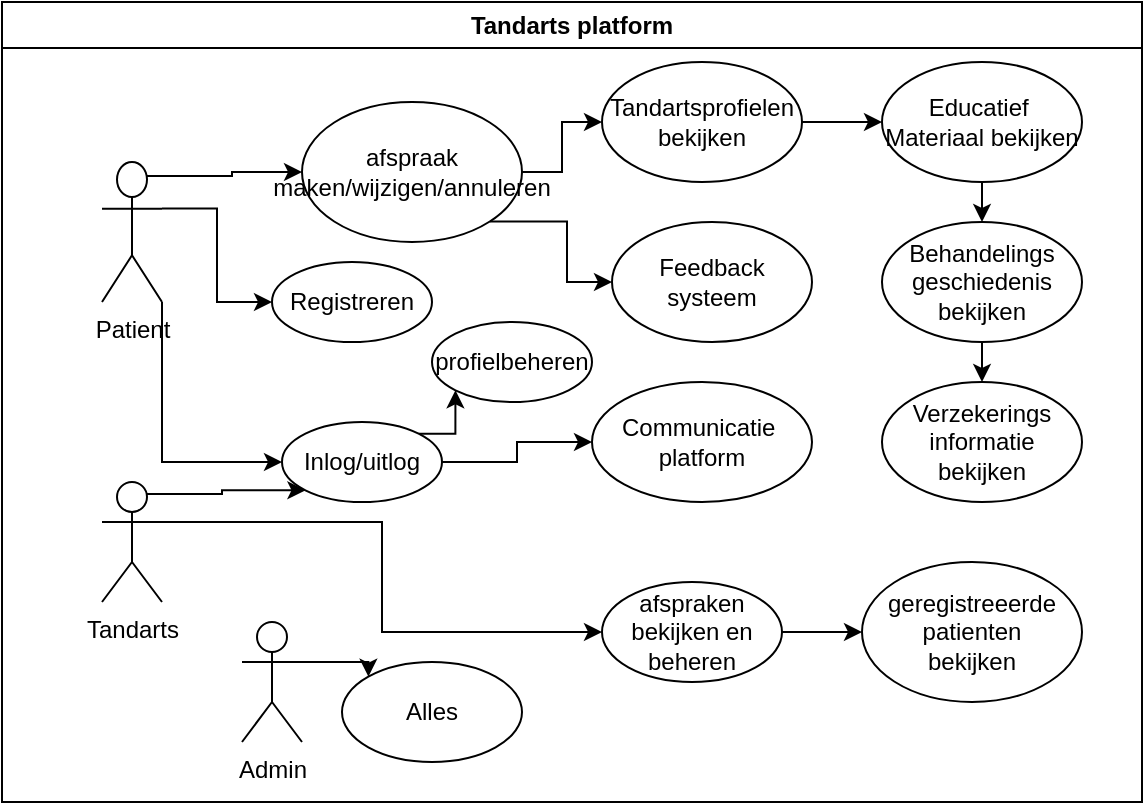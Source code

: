 <mxfile version="24.7.8">
  <diagram name="Page-1" id="PStFc8_A18yKIWVH-OUM">
    <mxGraphModel dx="875" dy="481" grid="1" gridSize="10" guides="1" tooltips="1" connect="1" arrows="1" fold="1" page="1" pageScale="1" pageWidth="850" pageHeight="1100" math="0" shadow="0">
      <root>
        <mxCell id="0" />
        <mxCell id="1" parent="0" />
        <mxCell id="h6NOjBixEb_fyDKGMwi7-15" value="Tandarts platform" style="swimlane;whiteSpace=wrap;html=1;" vertex="1" parent="1">
          <mxGeometry x="130" y="40" width="570" height="400" as="geometry" />
        </mxCell>
        <mxCell id="h6NOjBixEb_fyDKGMwi7-35" style="edgeStyle=orthogonalEdgeStyle;rounded=0;orthogonalLoop=1;jettySize=auto;html=1;exitX=1;exitY=0.5;exitDx=0;exitDy=0;" edge="1" parent="h6NOjBixEb_fyDKGMwi7-15" source="h6NOjBixEb_fyDKGMwi7-2" target="h6NOjBixEb_fyDKGMwi7-20">
          <mxGeometry relative="1" as="geometry" />
        </mxCell>
        <mxCell id="h6NOjBixEb_fyDKGMwi7-46" style="edgeStyle=orthogonalEdgeStyle;rounded=0;orthogonalLoop=1;jettySize=auto;html=1;exitX=1;exitY=0;exitDx=0;exitDy=0;entryX=0;entryY=1;entryDx=0;entryDy=0;" edge="1" parent="h6NOjBixEb_fyDKGMwi7-15" source="h6NOjBixEb_fyDKGMwi7-2" target="h6NOjBixEb_fyDKGMwi7-5">
          <mxGeometry relative="1" as="geometry" />
        </mxCell>
        <mxCell id="h6NOjBixEb_fyDKGMwi7-2" value="&lt;div&gt;Inlog/uitlog&lt;/div&gt;" style="ellipse;whiteSpace=wrap;html=1;" vertex="1" parent="h6NOjBixEb_fyDKGMwi7-15">
          <mxGeometry x="140" y="210" width="80" height="40" as="geometry" />
        </mxCell>
        <mxCell id="h6NOjBixEb_fyDKGMwi7-4" value="Registreren" style="ellipse;whiteSpace=wrap;html=1;" vertex="1" parent="h6NOjBixEb_fyDKGMwi7-15">
          <mxGeometry x="135" y="130" width="80" height="40" as="geometry" />
        </mxCell>
        <mxCell id="h6NOjBixEb_fyDKGMwi7-5" value="&lt;div&gt;profielbeheren&lt;/div&gt;" style="ellipse;whiteSpace=wrap;html=1;" vertex="1" parent="h6NOjBixEb_fyDKGMwi7-15">
          <mxGeometry x="215" y="160" width="80" height="40" as="geometry" />
        </mxCell>
        <mxCell id="h6NOjBixEb_fyDKGMwi7-37" style="edgeStyle=orthogonalEdgeStyle;rounded=0;orthogonalLoop=1;jettySize=auto;html=1;exitX=1;exitY=0.5;exitDx=0;exitDy=0;entryX=0;entryY=0.5;entryDx=0;entryDy=0;" edge="1" parent="h6NOjBixEb_fyDKGMwi7-15" source="h6NOjBixEb_fyDKGMwi7-7" target="h6NOjBixEb_fyDKGMwi7-14">
          <mxGeometry relative="1" as="geometry" />
        </mxCell>
        <mxCell id="h6NOjBixEb_fyDKGMwi7-40" style="edgeStyle=orthogonalEdgeStyle;rounded=0;orthogonalLoop=1;jettySize=auto;html=1;exitX=1;exitY=1;exitDx=0;exitDy=0;" edge="1" parent="h6NOjBixEb_fyDKGMwi7-15" source="h6NOjBixEb_fyDKGMwi7-7" target="h6NOjBixEb_fyDKGMwi7-21">
          <mxGeometry relative="1" as="geometry" />
        </mxCell>
        <mxCell id="h6NOjBixEb_fyDKGMwi7-7" value="&lt;div&gt;afspraak maken/wijzigen/annuleren&lt;/div&gt;" style="ellipse;whiteSpace=wrap;html=1;" vertex="1" parent="h6NOjBixEb_fyDKGMwi7-15">
          <mxGeometry x="150" y="50" width="110" height="70" as="geometry" />
        </mxCell>
        <mxCell id="h6NOjBixEb_fyDKGMwi7-43" style="edgeStyle=orthogonalEdgeStyle;rounded=0;orthogonalLoop=1;jettySize=auto;html=1;exitX=1;exitY=0.5;exitDx=0;exitDy=0;" edge="1" parent="h6NOjBixEb_fyDKGMwi7-15" source="h6NOjBixEb_fyDKGMwi7-8" target="h6NOjBixEb_fyDKGMwi7-12">
          <mxGeometry relative="1" as="geometry" />
        </mxCell>
        <mxCell id="h6NOjBixEb_fyDKGMwi7-8" value="afspraken bekijken en beheren" style="ellipse;whiteSpace=wrap;html=1;" vertex="1" parent="h6NOjBixEb_fyDKGMwi7-15">
          <mxGeometry x="300" y="290" width="90" height="50" as="geometry" />
        </mxCell>
        <mxCell id="h6NOjBixEb_fyDKGMwi7-12" value="&lt;div&gt;geregistreeerde patienten&lt;/div&gt;&lt;div&gt;bekijken&lt;br&gt;&lt;/div&gt;" style="ellipse;whiteSpace=wrap;html=1;" vertex="1" parent="h6NOjBixEb_fyDKGMwi7-15">
          <mxGeometry x="430" y="280" width="110" height="70" as="geometry" />
        </mxCell>
        <mxCell id="h6NOjBixEb_fyDKGMwi7-38" style="edgeStyle=orthogonalEdgeStyle;rounded=0;orthogonalLoop=1;jettySize=auto;html=1;exitX=1;exitY=0.5;exitDx=0;exitDy=0;entryX=0;entryY=0.5;entryDx=0;entryDy=0;" edge="1" parent="h6NOjBixEb_fyDKGMwi7-15" source="h6NOjBixEb_fyDKGMwi7-14" target="h6NOjBixEb_fyDKGMwi7-19">
          <mxGeometry relative="1" as="geometry" />
        </mxCell>
        <mxCell id="h6NOjBixEb_fyDKGMwi7-14" value="&lt;div&gt;Tandartsprofielen&lt;/div&gt;&lt;div&gt;bekijken&lt;br&gt;&lt;/div&gt;" style="ellipse;whiteSpace=wrap;html=1;" vertex="1" parent="h6NOjBixEb_fyDKGMwi7-15">
          <mxGeometry x="300" y="30" width="100" height="60" as="geometry" />
        </mxCell>
        <mxCell id="h6NOjBixEb_fyDKGMwi7-41" style="edgeStyle=orthogonalEdgeStyle;rounded=0;orthogonalLoop=1;jettySize=auto;html=1;exitX=0.5;exitY=1;exitDx=0;exitDy=0;entryX=0.5;entryY=0;entryDx=0;entryDy=0;" edge="1" parent="h6NOjBixEb_fyDKGMwi7-15" source="h6NOjBixEb_fyDKGMwi7-16" target="h6NOjBixEb_fyDKGMwi7-18">
          <mxGeometry relative="1" as="geometry" />
        </mxCell>
        <mxCell id="h6NOjBixEb_fyDKGMwi7-16" value="Behandelings geschiedenis bekijken" style="ellipse;whiteSpace=wrap;html=1;" vertex="1" parent="h6NOjBixEb_fyDKGMwi7-15">
          <mxGeometry x="440" y="110" width="100" height="60" as="geometry" />
        </mxCell>
        <mxCell id="h6NOjBixEb_fyDKGMwi7-18" value="&lt;div&gt;Verzekerings informatie&lt;/div&gt;&lt;div&gt;bekijken&lt;br&gt;&lt;/div&gt;" style="ellipse;whiteSpace=wrap;html=1;" vertex="1" parent="h6NOjBixEb_fyDKGMwi7-15">
          <mxGeometry x="440" y="190" width="100" height="60" as="geometry" />
        </mxCell>
        <mxCell id="h6NOjBixEb_fyDKGMwi7-39" style="edgeStyle=orthogonalEdgeStyle;rounded=0;orthogonalLoop=1;jettySize=auto;html=1;exitX=0.5;exitY=1;exitDx=0;exitDy=0;entryX=0.5;entryY=0;entryDx=0;entryDy=0;" edge="1" parent="h6NOjBixEb_fyDKGMwi7-15" source="h6NOjBixEb_fyDKGMwi7-19" target="h6NOjBixEb_fyDKGMwi7-16">
          <mxGeometry relative="1" as="geometry" />
        </mxCell>
        <mxCell id="h6NOjBixEb_fyDKGMwi7-19" value="&lt;div&gt;Educatief&amp;nbsp; Materiaal bekijken&lt;br&gt;&lt;/div&gt;" style="ellipse;whiteSpace=wrap;html=1;" vertex="1" parent="h6NOjBixEb_fyDKGMwi7-15">
          <mxGeometry x="440" y="30" width="100" height="60" as="geometry" />
        </mxCell>
        <mxCell id="h6NOjBixEb_fyDKGMwi7-20" value="&lt;div&gt;Communicatie&amp;nbsp;&lt;/div&gt;&lt;div&gt;platform&lt;/div&gt;" style="ellipse;whiteSpace=wrap;html=1;" vertex="1" parent="h6NOjBixEb_fyDKGMwi7-15">
          <mxGeometry x="295" y="190" width="110" height="60" as="geometry" />
        </mxCell>
        <mxCell id="h6NOjBixEb_fyDKGMwi7-21" value="&lt;div&gt;Feedback&lt;/div&gt;&lt;div&gt;systeem&lt;/div&gt;" style="ellipse;whiteSpace=wrap;html=1;" vertex="1" parent="h6NOjBixEb_fyDKGMwi7-15">
          <mxGeometry x="305" y="110" width="100" height="60" as="geometry" />
        </mxCell>
        <mxCell id="h6NOjBixEb_fyDKGMwi7-29" style="edgeStyle=orthogonalEdgeStyle;rounded=0;orthogonalLoop=1;jettySize=auto;html=1;exitX=1;exitY=0.333;exitDx=0;exitDy=0;exitPerimeter=0;entryX=0;entryY=0.5;entryDx=0;entryDy=0;" edge="1" parent="h6NOjBixEb_fyDKGMwi7-15" source="h6NOjBixEb_fyDKGMwi7-23" target="h6NOjBixEb_fyDKGMwi7-4">
          <mxGeometry relative="1" as="geometry" />
        </mxCell>
        <mxCell id="h6NOjBixEb_fyDKGMwi7-30" style="edgeStyle=orthogonalEdgeStyle;rounded=0;orthogonalLoop=1;jettySize=auto;html=1;exitX=1;exitY=1;exitDx=0;exitDy=0;exitPerimeter=0;entryX=0;entryY=0.5;entryDx=0;entryDy=0;" edge="1" parent="h6NOjBixEb_fyDKGMwi7-15" source="h6NOjBixEb_fyDKGMwi7-23" target="h6NOjBixEb_fyDKGMwi7-2">
          <mxGeometry relative="1" as="geometry" />
        </mxCell>
        <mxCell id="h6NOjBixEb_fyDKGMwi7-36" style="edgeStyle=orthogonalEdgeStyle;rounded=0;orthogonalLoop=1;jettySize=auto;html=1;exitX=0.75;exitY=0.1;exitDx=0;exitDy=0;exitPerimeter=0;" edge="1" parent="h6NOjBixEb_fyDKGMwi7-15" source="h6NOjBixEb_fyDKGMwi7-23" target="h6NOjBixEb_fyDKGMwi7-7">
          <mxGeometry relative="1" as="geometry" />
        </mxCell>
        <mxCell id="h6NOjBixEb_fyDKGMwi7-23" value="Patient" style="shape=umlActor;verticalLabelPosition=bottom;verticalAlign=top;html=1;outlineConnect=0;" vertex="1" parent="h6NOjBixEb_fyDKGMwi7-15">
          <mxGeometry x="50" y="80" width="30" height="70" as="geometry" />
        </mxCell>
        <mxCell id="h6NOjBixEb_fyDKGMwi7-42" style="edgeStyle=orthogonalEdgeStyle;rounded=0;orthogonalLoop=1;jettySize=auto;html=1;exitX=1;exitY=0.333;exitDx=0;exitDy=0;exitPerimeter=0;entryX=0;entryY=0.5;entryDx=0;entryDy=0;" edge="1" parent="h6NOjBixEb_fyDKGMwi7-15" source="h6NOjBixEb_fyDKGMwi7-24" target="h6NOjBixEb_fyDKGMwi7-8">
          <mxGeometry relative="1" as="geometry" />
        </mxCell>
        <mxCell id="h6NOjBixEb_fyDKGMwi7-48" style="edgeStyle=orthogonalEdgeStyle;rounded=0;orthogonalLoop=1;jettySize=auto;html=1;exitX=0.75;exitY=0.1;exitDx=0;exitDy=0;exitPerimeter=0;entryX=0;entryY=1;entryDx=0;entryDy=0;" edge="1" parent="h6NOjBixEb_fyDKGMwi7-15" source="h6NOjBixEb_fyDKGMwi7-24" target="h6NOjBixEb_fyDKGMwi7-2">
          <mxGeometry relative="1" as="geometry" />
        </mxCell>
        <mxCell id="h6NOjBixEb_fyDKGMwi7-24" value="&lt;div&gt;Tandarts&lt;/div&gt;" style="shape=umlActor;verticalLabelPosition=bottom;verticalAlign=top;html=1;outlineConnect=0;" vertex="1" parent="h6NOjBixEb_fyDKGMwi7-15">
          <mxGeometry x="50" y="240" width="30" height="60" as="geometry" />
        </mxCell>
        <mxCell id="h6NOjBixEb_fyDKGMwi7-51" style="edgeStyle=orthogonalEdgeStyle;rounded=0;orthogonalLoop=1;jettySize=auto;html=1;exitX=1;exitY=0.333;exitDx=0;exitDy=0;exitPerimeter=0;entryX=0;entryY=0;entryDx=0;entryDy=0;" edge="1" parent="h6NOjBixEb_fyDKGMwi7-15" source="h6NOjBixEb_fyDKGMwi7-49" target="h6NOjBixEb_fyDKGMwi7-50">
          <mxGeometry relative="1" as="geometry" />
        </mxCell>
        <mxCell id="h6NOjBixEb_fyDKGMwi7-49" value="&lt;div&gt;Admin&lt;/div&gt;" style="shape=umlActor;verticalLabelPosition=bottom;verticalAlign=top;html=1;outlineConnect=0;" vertex="1" parent="h6NOjBixEb_fyDKGMwi7-15">
          <mxGeometry x="120" y="310" width="30" height="60" as="geometry" />
        </mxCell>
        <mxCell id="h6NOjBixEb_fyDKGMwi7-50" value="Alles" style="ellipse;whiteSpace=wrap;html=1;" vertex="1" parent="h6NOjBixEb_fyDKGMwi7-15">
          <mxGeometry x="170" y="330" width="90" height="50" as="geometry" />
        </mxCell>
      </root>
    </mxGraphModel>
  </diagram>
</mxfile>
